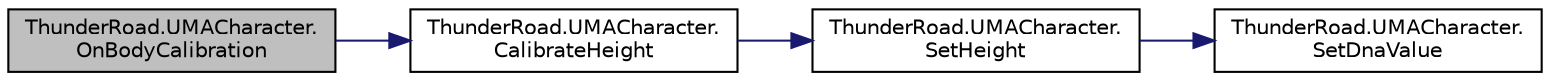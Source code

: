 digraph "ThunderRoad.UMACharacter.OnBodyCalibration"
{
 // LATEX_PDF_SIZE
  edge [fontname="Helvetica",fontsize="10",labelfontname="Helvetica",labelfontsize="10"];
  node [fontname="Helvetica",fontsize="10",shape=record];
  rankdir="LR";
  Node1 [label="ThunderRoad.UMACharacter.\lOnBodyCalibration",height=0.2,width=0.4,color="black", fillcolor="grey75", style="filled", fontcolor="black",tooltip="Called when [body calibration]."];
  Node1 -> Node2 [color="midnightblue",fontsize="10",style="solid",fontname="Helvetica"];
  Node2 [label="ThunderRoad.UMACharacter.\lCalibrateHeight",height=0.2,width=0.4,color="black", fillcolor="white", style="filled",URL="$class_thunder_road_1_1_u_m_a_character.html#aa9b0082fed719dcbad743ae8caf3db7c",tooltip="Calibrates the height."];
  Node2 -> Node3 [color="midnightblue",fontsize="10",style="solid",fontname="Helvetica"];
  Node3 [label="ThunderRoad.UMACharacter.\lSetHeight",height=0.2,width=0.4,color="black", fillcolor="white", style="filled",URL="$class_thunder_road_1_1_u_m_a_character.html#a67f38dec88f86311bf57b5ba57c2d076",tooltip=" "];
  Node3 -> Node4 [color="midnightblue",fontsize="10",style="solid",fontname="Helvetica"];
  Node4 [label="ThunderRoad.UMACharacter.\lSetDnaValue",height=0.2,width=0.4,color="black", fillcolor="white", style="filled",URL="$class_thunder_road_1_1_u_m_a_character.html#a1064281175a06db56c82477355f1c3e0",tooltip=" "];
}
